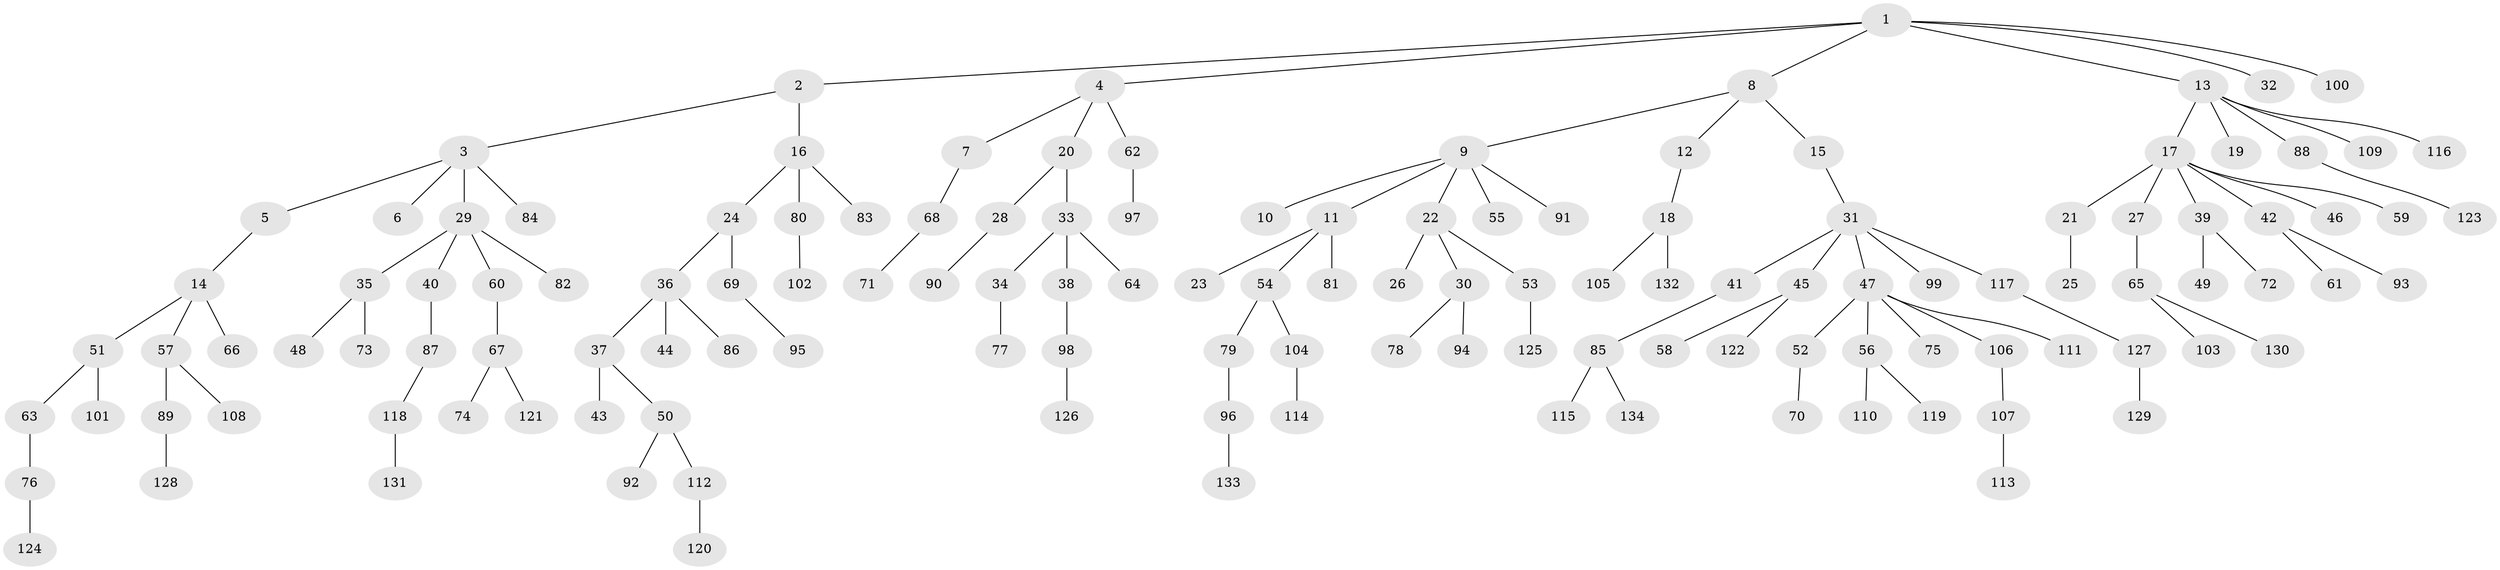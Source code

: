 // coarse degree distribution, {5: 0.03773584905660377, 6: 0.018867924528301886, 2: 0.1509433962264151, 8: 0.03773584905660377, 1: 0.6226415094339622, 3: 0.09433962264150944, 4: 0.03773584905660377}
// Generated by graph-tools (version 1.1) at 2025/19/03/04/25 18:19:24]
// undirected, 134 vertices, 133 edges
graph export_dot {
graph [start="1"]
  node [color=gray90,style=filled];
  1;
  2;
  3;
  4;
  5;
  6;
  7;
  8;
  9;
  10;
  11;
  12;
  13;
  14;
  15;
  16;
  17;
  18;
  19;
  20;
  21;
  22;
  23;
  24;
  25;
  26;
  27;
  28;
  29;
  30;
  31;
  32;
  33;
  34;
  35;
  36;
  37;
  38;
  39;
  40;
  41;
  42;
  43;
  44;
  45;
  46;
  47;
  48;
  49;
  50;
  51;
  52;
  53;
  54;
  55;
  56;
  57;
  58;
  59;
  60;
  61;
  62;
  63;
  64;
  65;
  66;
  67;
  68;
  69;
  70;
  71;
  72;
  73;
  74;
  75;
  76;
  77;
  78;
  79;
  80;
  81;
  82;
  83;
  84;
  85;
  86;
  87;
  88;
  89;
  90;
  91;
  92;
  93;
  94;
  95;
  96;
  97;
  98;
  99;
  100;
  101;
  102;
  103;
  104;
  105;
  106;
  107;
  108;
  109;
  110;
  111;
  112;
  113;
  114;
  115;
  116;
  117;
  118;
  119;
  120;
  121;
  122;
  123;
  124;
  125;
  126;
  127;
  128;
  129;
  130;
  131;
  132;
  133;
  134;
  1 -- 2;
  1 -- 4;
  1 -- 8;
  1 -- 13;
  1 -- 32;
  1 -- 100;
  2 -- 3;
  2 -- 16;
  3 -- 5;
  3 -- 6;
  3 -- 29;
  3 -- 84;
  4 -- 7;
  4 -- 20;
  4 -- 62;
  5 -- 14;
  7 -- 68;
  8 -- 9;
  8 -- 12;
  8 -- 15;
  9 -- 10;
  9 -- 11;
  9 -- 22;
  9 -- 55;
  9 -- 91;
  11 -- 23;
  11 -- 54;
  11 -- 81;
  12 -- 18;
  13 -- 17;
  13 -- 19;
  13 -- 88;
  13 -- 109;
  13 -- 116;
  14 -- 51;
  14 -- 57;
  14 -- 66;
  15 -- 31;
  16 -- 24;
  16 -- 80;
  16 -- 83;
  17 -- 21;
  17 -- 27;
  17 -- 39;
  17 -- 42;
  17 -- 46;
  17 -- 59;
  18 -- 105;
  18 -- 132;
  20 -- 28;
  20 -- 33;
  21 -- 25;
  22 -- 26;
  22 -- 30;
  22 -- 53;
  24 -- 36;
  24 -- 69;
  27 -- 65;
  28 -- 90;
  29 -- 35;
  29 -- 40;
  29 -- 60;
  29 -- 82;
  30 -- 78;
  30 -- 94;
  31 -- 41;
  31 -- 45;
  31 -- 47;
  31 -- 99;
  31 -- 117;
  33 -- 34;
  33 -- 38;
  33 -- 64;
  34 -- 77;
  35 -- 48;
  35 -- 73;
  36 -- 37;
  36 -- 44;
  36 -- 86;
  37 -- 43;
  37 -- 50;
  38 -- 98;
  39 -- 49;
  39 -- 72;
  40 -- 87;
  41 -- 85;
  42 -- 61;
  42 -- 93;
  45 -- 58;
  45 -- 122;
  47 -- 52;
  47 -- 56;
  47 -- 75;
  47 -- 106;
  47 -- 111;
  50 -- 92;
  50 -- 112;
  51 -- 63;
  51 -- 101;
  52 -- 70;
  53 -- 125;
  54 -- 79;
  54 -- 104;
  56 -- 110;
  56 -- 119;
  57 -- 89;
  57 -- 108;
  60 -- 67;
  62 -- 97;
  63 -- 76;
  65 -- 103;
  65 -- 130;
  67 -- 74;
  67 -- 121;
  68 -- 71;
  69 -- 95;
  76 -- 124;
  79 -- 96;
  80 -- 102;
  85 -- 115;
  85 -- 134;
  87 -- 118;
  88 -- 123;
  89 -- 128;
  96 -- 133;
  98 -- 126;
  104 -- 114;
  106 -- 107;
  107 -- 113;
  112 -- 120;
  117 -- 127;
  118 -- 131;
  127 -- 129;
}
